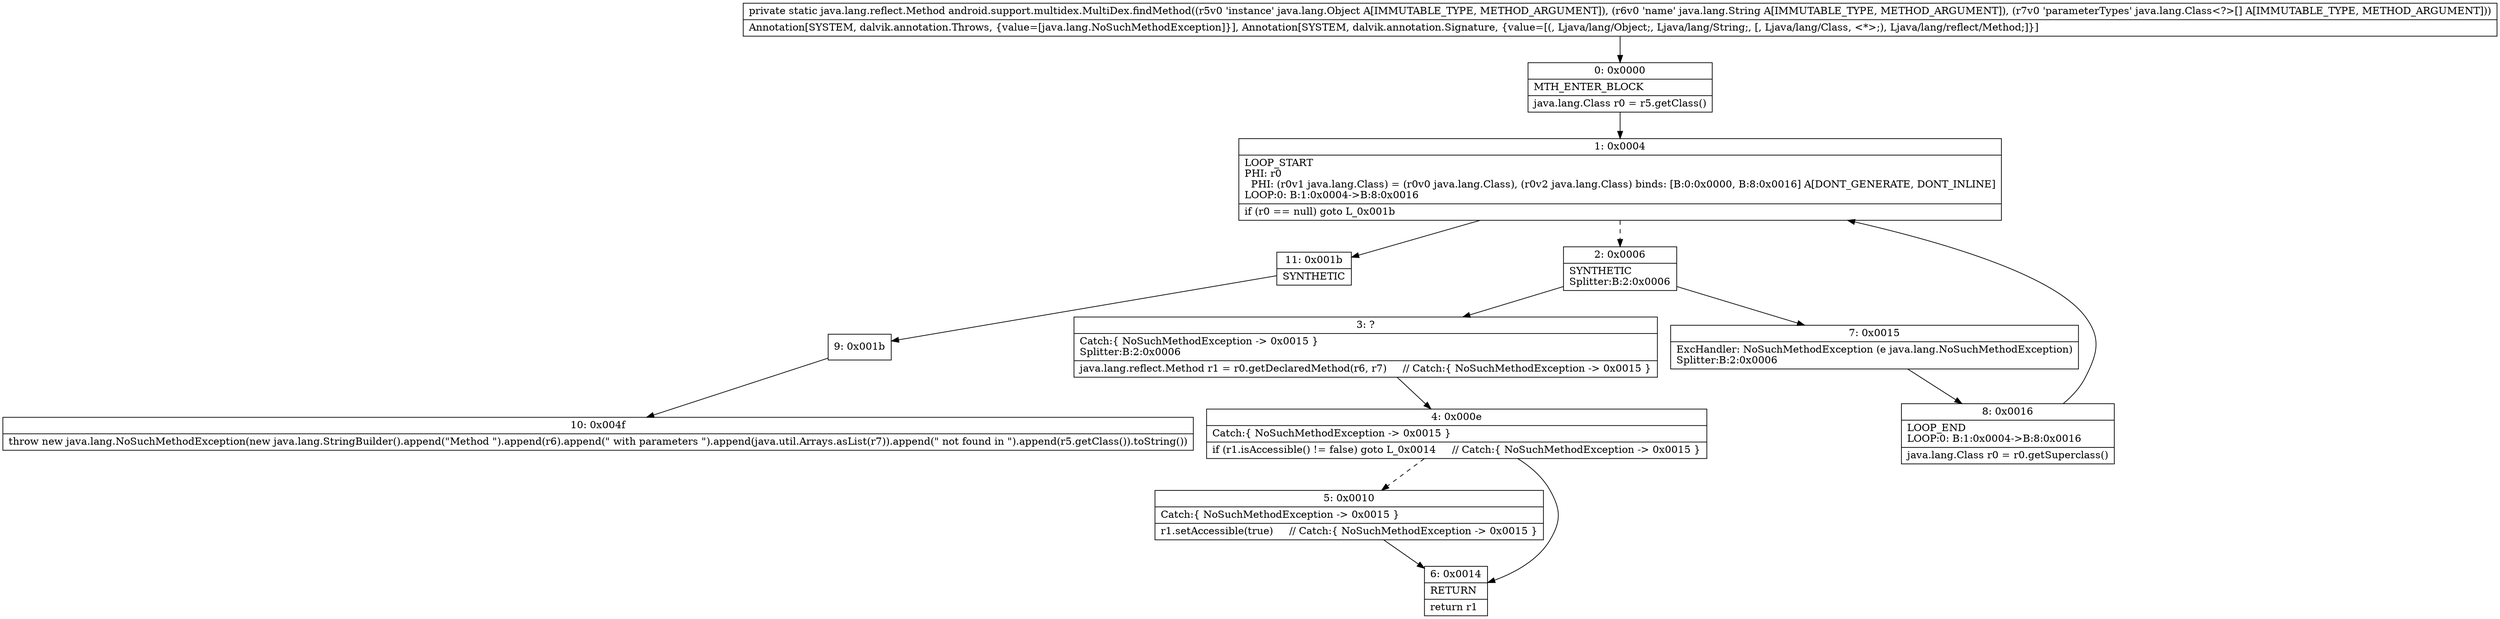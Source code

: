 digraph "CFG forandroid.support.multidex.MultiDex.findMethod(Ljava\/lang\/Object;Ljava\/lang\/String;[Ljava\/lang\/Class;)Ljava\/lang\/reflect\/Method;" {
Node_0 [shape=record,label="{0\:\ 0x0000|MTH_ENTER_BLOCK\l|java.lang.Class r0 = r5.getClass()\l}"];
Node_1 [shape=record,label="{1\:\ 0x0004|LOOP_START\lPHI: r0 \l  PHI: (r0v1 java.lang.Class) = (r0v0 java.lang.Class), (r0v2 java.lang.Class) binds: [B:0:0x0000, B:8:0x0016] A[DONT_GENERATE, DONT_INLINE]\lLOOP:0: B:1:0x0004\-\>B:8:0x0016\l|if (r0 == null) goto L_0x001b\l}"];
Node_2 [shape=record,label="{2\:\ 0x0006|SYNTHETIC\lSplitter:B:2:0x0006\l}"];
Node_3 [shape=record,label="{3\:\ ?|Catch:\{ NoSuchMethodException \-\> 0x0015 \}\lSplitter:B:2:0x0006\l|java.lang.reflect.Method r1 = r0.getDeclaredMethod(r6, r7)     \/\/ Catch:\{ NoSuchMethodException \-\> 0x0015 \}\l}"];
Node_4 [shape=record,label="{4\:\ 0x000e|Catch:\{ NoSuchMethodException \-\> 0x0015 \}\l|if (r1.isAccessible() != false) goto L_0x0014     \/\/ Catch:\{ NoSuchMethodException \-\> 0x0015 \}\l}"];
Node_5 [shape=record,label="{5\:\ 0x0010|Catch:\{ NoSuchMethodException \-\> 0x0015 \}\l|r1.setAccessible(true)     \/\/ Catch:\{ NoSuchMethodException \-\> 0x0015 \}\l}"];
Node_6 [shape=record,label="{6\:\ 0x0014|RETURN\l|return r1\l}"];
Node_7 [shape=record,label="{7\:\ 0x0015|ExcHandler: NoSuchMethodException (e java.lang.NoSuchMethodException)\lSplitter:B:2:0x0006\l}"];
Node_8 [shape=record,label="{8\:\ 0x0016|LOOP_END\lLOOP:0: B:1:0x0004\-\>B:8:0x0016\l|java.lang.Class r0 = r0.getSuperclass()\l}"];
Node_9 [shape=record,label="{9\:\ 0x001b}"];
Node_10 [shape=record,label="{10\:\ 0x004f|throw new java.lang.NoSuchMethodException(new java.lang.StringBuilder().append(\"Method \").append(r6).append(\" with parameters \").append(java.util.Arrays.asList(r7)).append(\" not found in \").append(r5.getClass()).toString())\l}"];
Node_11 [shape=record,label="{11\:\ 0x001b|SYNTHETIC\l}"];
MethodNode[shape=record,label="{private static java.lang.reflect.Method android.support.multidex.MultiDex.findMethod((r5v0 'instance' java.lang.Object A[IMMUTABLE_TYPE, METHOD_ARGUMENT]), (r6v0 'name' java.lang.String A[IMMUTABLE_TYPE, METHOD_ARGUMENT]), (r7v0 'parameterTypes' java.lang.Class\<?\>[] A[IMMUTABLE_TYPE, METHOD_ARGUMENT]))  | Annotation[SYSTEM, dalvik.annotation.Throws, \{value=[java.lang.NoSuchMethodException]\}], Annotation[SYSTEM, dalvik.annotation.Signature, \{value=[(, Ljava\/lang\/Object;, Ljava\/lang\/String;, [, Ljava\/lang\/Class, \<*\>;), Ljava\/lang\/reflect\/Method;]\}]\l}"];
MethodNode -> Node_0;
Node_0 -> Node_1;
Node_1 -> Node_2[style=dashed];
Node_1 -> Node_11;
Node_2 -> Node_3;
Node_2 -> Node_7;
Node_3 -> Node_4;
Node_4 -> Node_5[style=dashed];
Node_4 -> Node_6;
Node_5 -> Node_6;
Node_7 -> Node_8;
Node_8 -> Node_1;
Node_9 -> Node_10;
Node_11 -> Node_9;
}

